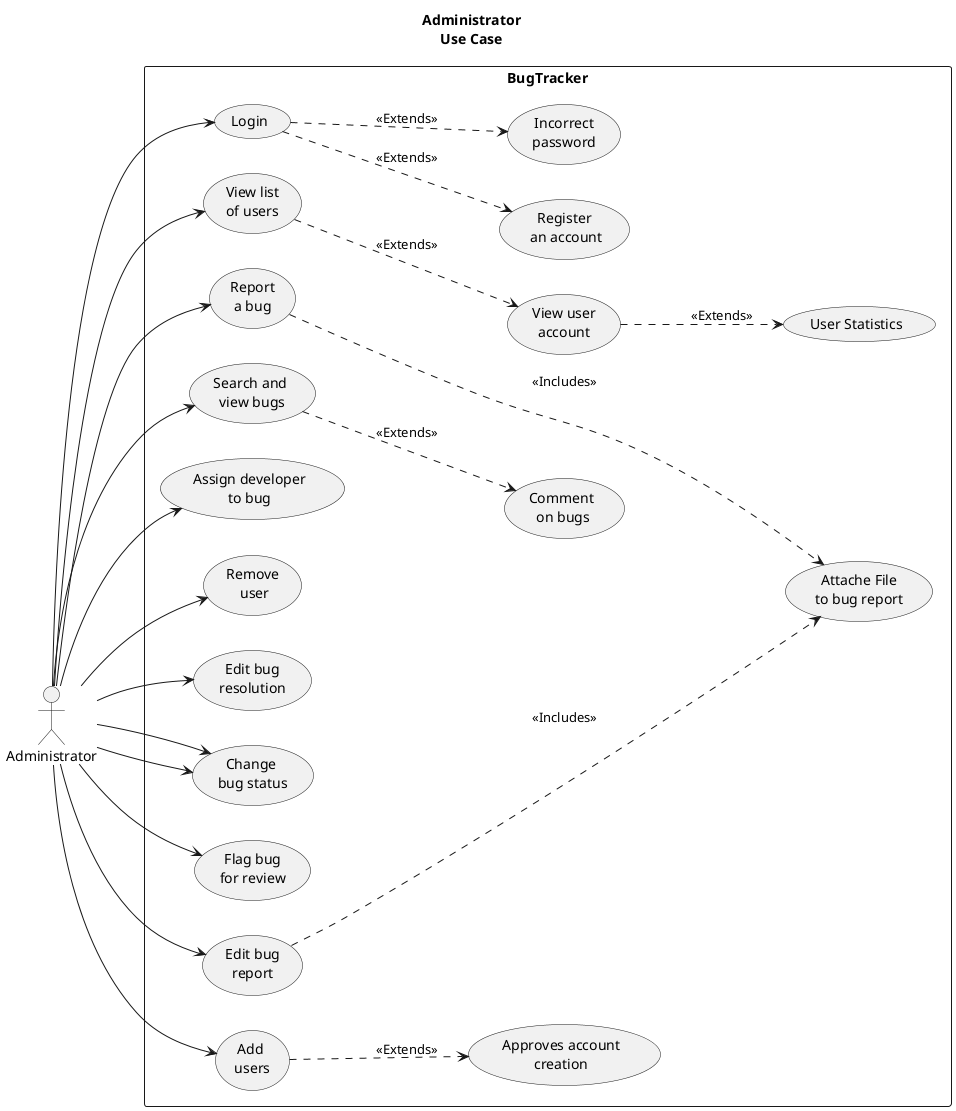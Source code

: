 @startuml

left to right direction

Title Administrator\nUse Case

:Administrator: as Admin

rectangle BugTracker{
	Admin -> (Login)
		(Login) ..> (Register\n an account): <<Extends>>
		(Login) ..> (Incorrect\npassword): <<Extends>>

	Admin -> (View list\nof users)	
		(View list\nof users) ..> (View user\naccount): <<Extends>>
			(View user\naccount) ..> (User Statistics): <<Extends>>
		
	Admin --> (Assign developer\nto bug)

	Admin  --> (Remove\n user)

	Admin -> (Report\na bug)
		(Report\na bug) ...> (Attache File\nto bug report): <<Includes>>

	Admin -> (Search and\n view bugs)
		
		(Search and\n view bugs) ..> (Comment \non bugs): <<Extends>>
		
		
	Admin --> (Edit bug\nresolution)

	Admin --> (Change \nbug status)
	Admin --> (Change \nbug status)

	Admin --> (Flag bug\nfor review)

	Admin --> (Edit bug\nreport)
		(Edit bug\nreport) ...> (Attache File\nto bug report): <<Includes>>
		
	Admin --> (Add \nusers)
		(Add \nusers) ..> (Approves account\ncreation): <<Extends>>
}

@enduml
